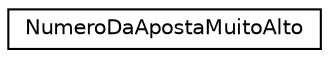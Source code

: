 digraph "Graphical Class Hierarchy"
{
 // LATEX_PDF_SIZE
  edge [fontname="Helvetica",fontsize="10",labelfontname="Helvetica",labelfontsize="10"];
  node [fontname="Helvetica",fontsize="10",shape=record];
  rankdir="LR";
  Node0 [label="NumeroDaApostaMuitoAlto",height=0.2,width=0.4,color="black", fillcolor="white", style="filled",URL="$structNumeroDaApostaMuitoAlto.html",tooltip="Estrutura para representar um erro de número de aposta muito alto."];
}
